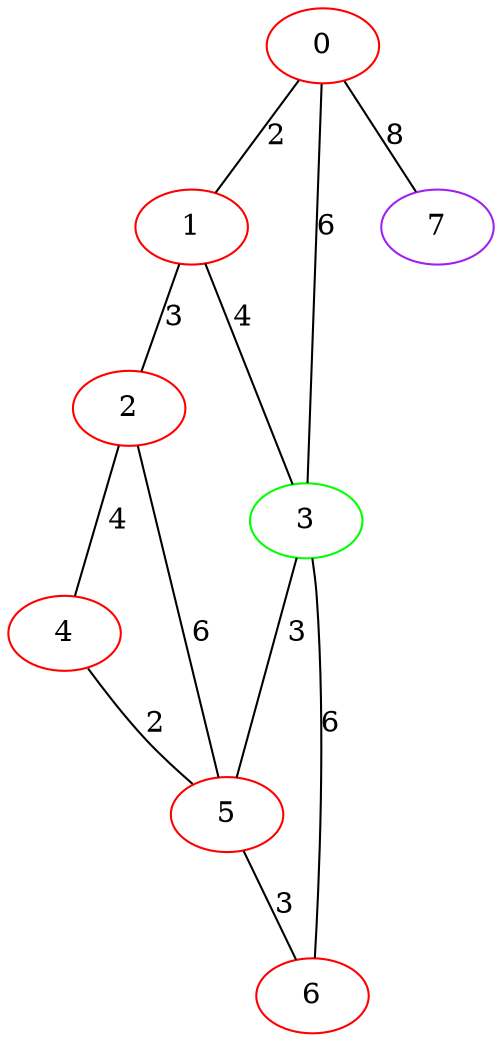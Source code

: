 graph "" {
0 [color=red, weight=1];
1 [color=red, weight=1];
2 [color=red, weight=1];
3 [color=green, weight=2];
4 [color=red, weight=1];
5 [color=red, weight=1];
6 [color=red, weight=1];
7 [color=purple, weight=4];
0 -- 1  [key=0, label=2];
0 -- 3  [key=0, label=6];
0 -- 7  [key=0, label=8];
1 -- 2  [key=0, label=3];
1 -- 3  [key=0, label=4];
2 -- 4  [key=0, label=4];
2 -- 5  [key=0, label=6];
3 -- 5  [key=0, label=3];
3 -- 6  [key=0, label=6];
4 -- 5  [key=0, label=2];
5 -- 6  [key=0, label=3];
}
